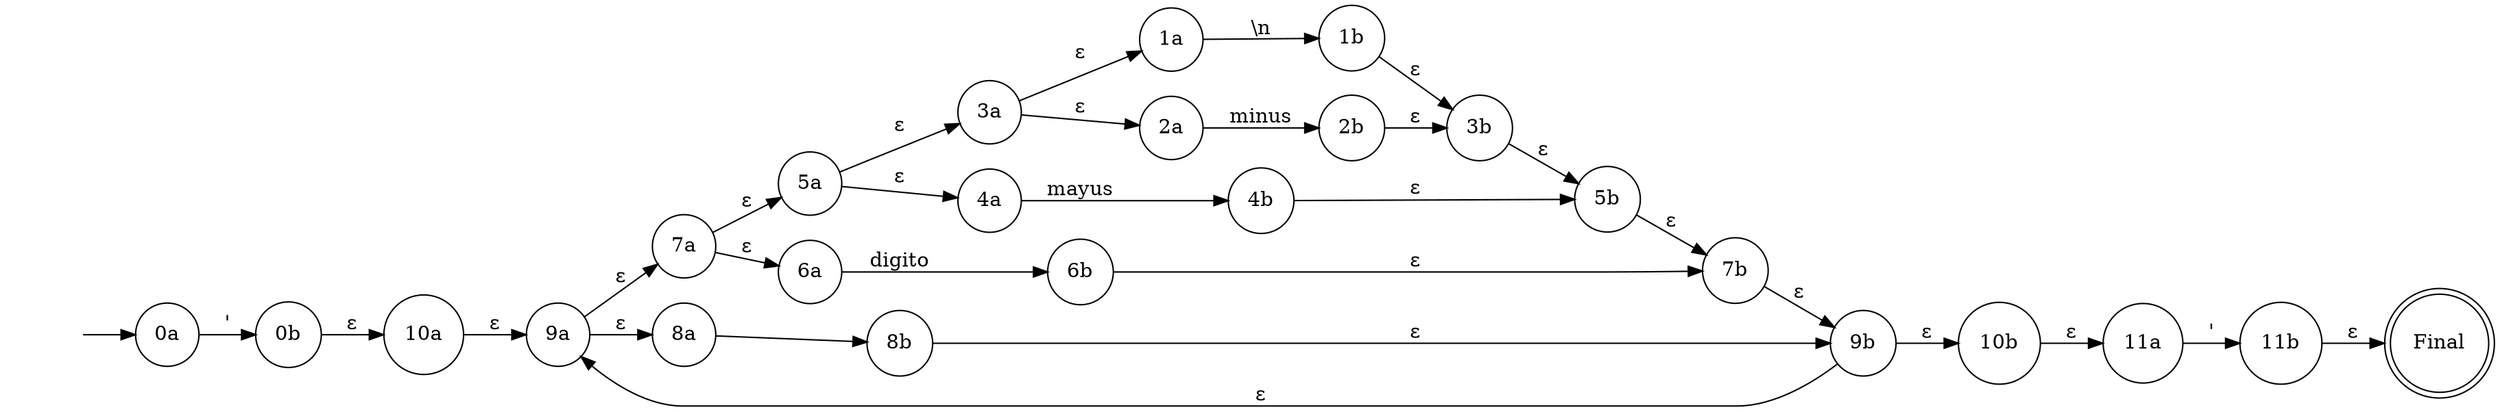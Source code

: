 digraph G{
rankdir=LR
concentrate=true
nodoInicial [shape=none label=""]
nodoInicial->nodo0a [label=""]
nodo0a [shape=circle label="0a"]
nodo0b [shape=circle label="0b"]
nodo0a -> nodo0b[label="'"]
nodo1a [shape=circle label="1a"]
nodo1b [shape=circle label="1b"]
nodo1a -> nodo1b[label="\\n"]
nodo2a [shape=circle label="2a"]
nodo2b [shape=circle label="2b"]
nodo2a -> nodo2b[label="minus"]
nodo3a [shape=circle label="3a"]
nodo3b [shape=circle label="3b"]
nodo3a -> nodo1a[label="ε"]
nodo3a -> nodo2a[label="ε"]
nodo1b->nodo3b[label="ε"]
nodo2b->nodo3b[label="ε"]
nodo4a [shape=circle label="4a"]
nodo4b [shape=circle label="4b"]
nodo4a -> nodo4b[label="mayus"]
nodo5a [shape=circle label="5a"]
nodo5b [shape=circle label="5b"]
nodo5a -> nodo3a[label="ε"]
nodo5a -> nodo4a[label="ε"]
nodo3b->nodo5b[label="ε"]
nodo4b->nodo5b[label="ε"]
nodo6a [shape=circle label="6a"]
nodo6b [shape=circle label="6b"]
nodo6a -> nodo6b[label="digito"]
nodo7a [shape=circle label="7a"]
nodo7b [shape=circle label="7b"]
nodo7a -> nodo5a[label="ε"]
nodo7a -> nodo6a[label="ε"]
nodo5b->nodo7b[label="ε"]
nodo6b->nodo7b[label="ε"]
nodo8a [shape=circle label="8a"]
nodo8b [shape=circle label="8b"]
nodo8a -> nodo8b[label=" "]
nodo9a [shape=circle label="9a"]
nodo9b [shape=circle label="9b"]
nodo9a -> nodo7a[label="ε"]
nodo9a -> nodo8a[label="ε"]
nodo7b->nodo9b[label="ε"]
nodo8b->nodo9b[label="ε"]
nodo10a [shape=circle label="10a"]
nodo10b [shape=circle label="10b"]
nodo10a -> nodo9a[label="ε"]
nodo9b->nodo10b[label="ε"]
nodo9b->nodo9a[label="ε"]
nodo11a [shape=circle label="11a"]
nodo11b [shape=circle label="11b"]
nodo11a -> nodo11b[label="'"]
nodo10b -> nodo11a[label="ε"]
nodo0b -> nodo10a[label="ε"]
nodoFinal [shape=doublecircle label="Final"]
nodo11b->nodoFinal [label="ε"]

}

